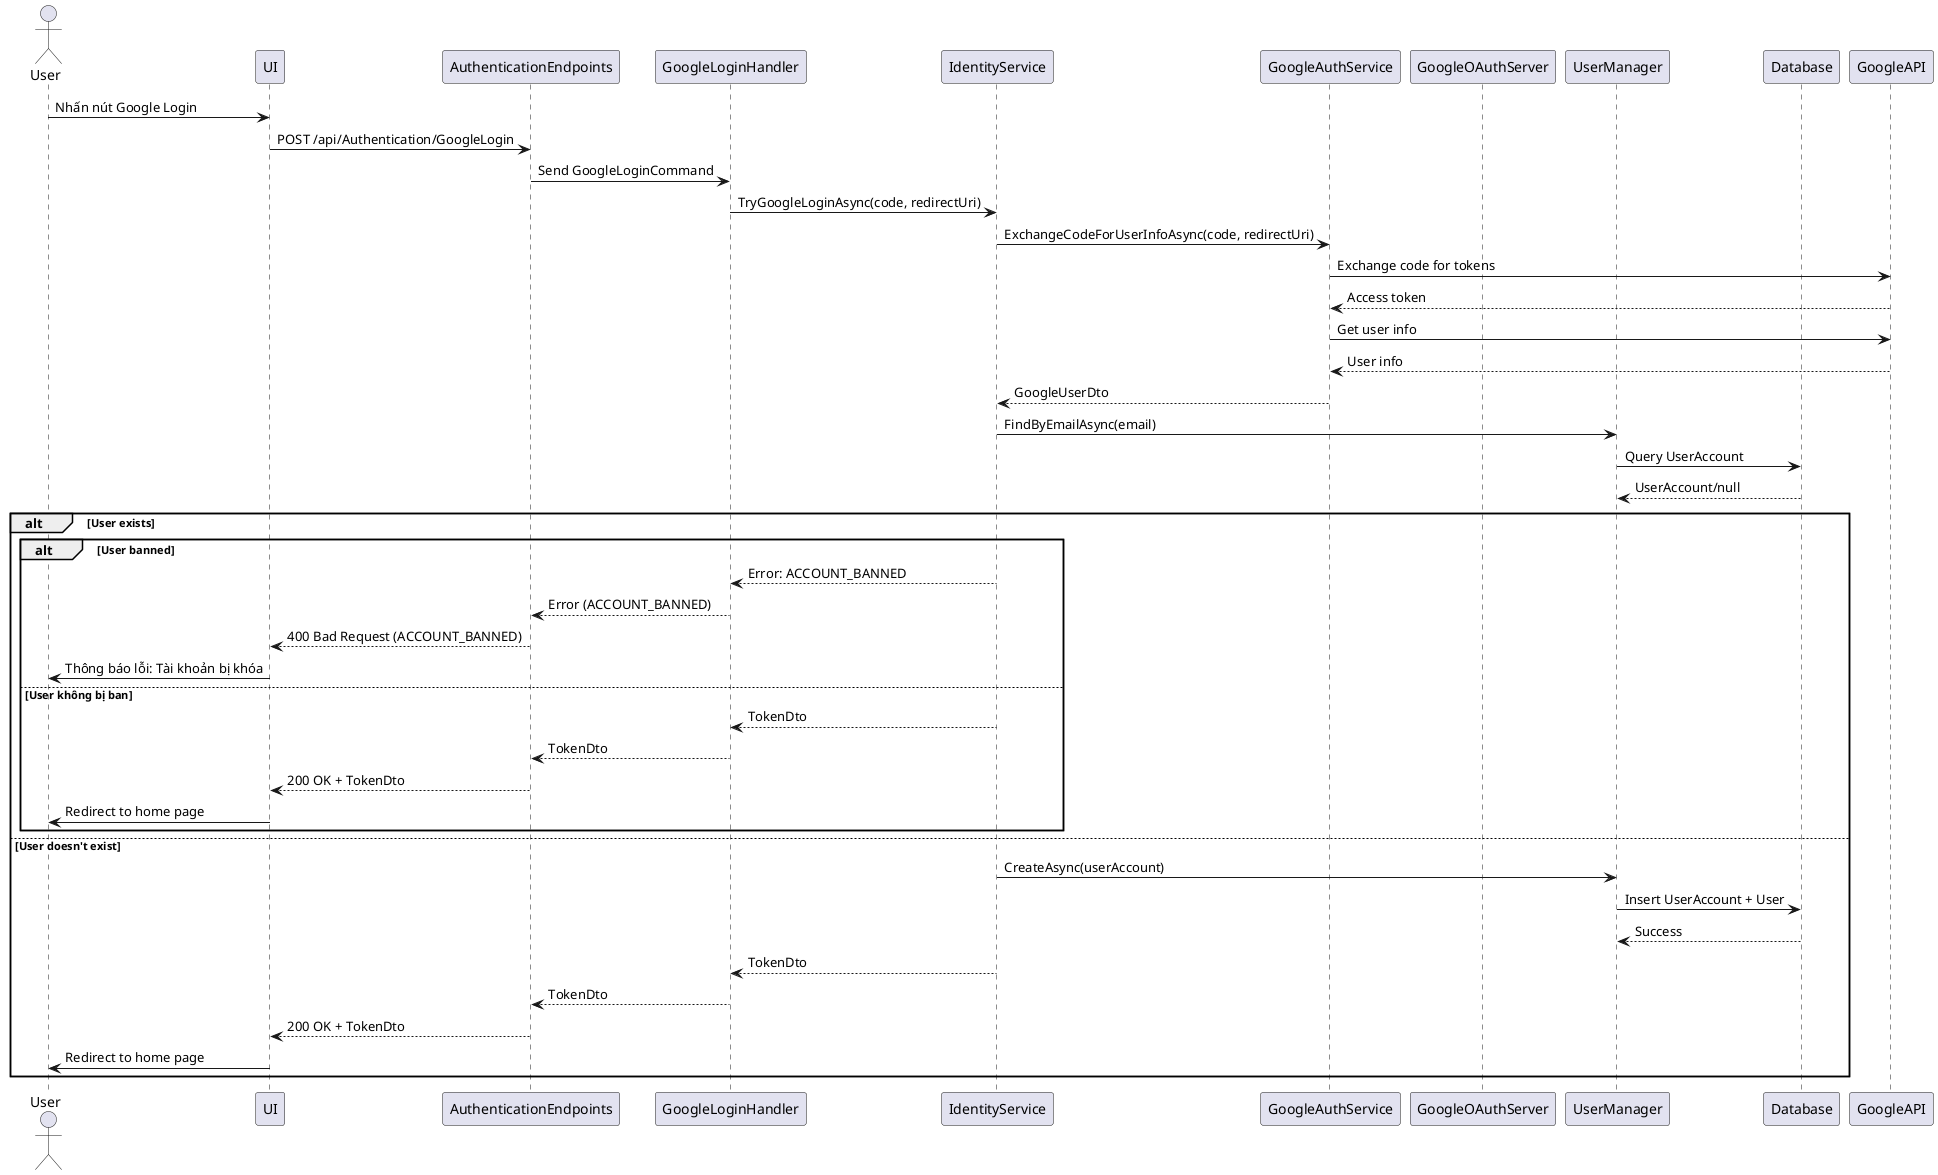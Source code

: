 @startuml
actor User
participant UI
participant AuthenticationEndpoints
participant GoogleLoginHandler
participant IdentityService
participant GoogleAuthService
participant GoogleOAuthServer
participant UserManager
participant Database

User -> UI : Nhấn nút Google Login
UI -> AuthenticationEndpoints : POST /api/Authentication/GoogleLogin
AuthenticationEndpoints -> GoogleLoginHandler : Send GoogleLoginCommand
GoogleLoginHandler -> IdentityService : TryGoogleLoginAsync(code, redirectUri)
IdentityService -> GoogleAuthService : ExchangeCodeForUserInfoAsync(code, redirectUri)
GoogleAuthService -> GoogleAPI : Exchange code for tokens
GoogleAPI --> GoogleAuthService : Access token
GoogleAuthService -> GoogleAPI : Get user info
GoogleAPI --> GoogleAuthService : User info
GoogleAuthService --> IdentityService : GoogleUserDto
IdentityService -> UserManager : FindByEmailAsync(email)
UserManager -> Database : Query UserAccount
Database --> UserManager : UserAccount/null
alt User exists
    alt User banned
        IdentityService --> GoogleLoginHandler : Error: ACCOUNT_BANNED
        GoogleLoginHandler --> AuthenticationEndpoints : Error (ACCOUNT_BANNED)
        AuthenticationEndpoints --> UI : 400 Bad Request (ACCOUNT_BANNED)
        UI -> User : Thông báo lỗi: Tài khoản bị khóa
    else User không bị ban
        IdentityService --> GoogleLoginHandler : TokenDto
        GoogleLoginHandler --> AuthenticationEndpoints : TokenDto
        AuthenticationEndpoints --> UI : 200 OK + TokenDto
        UI -> User : Redirect to home page
    end
else User doesn't exist
    IdentityService -> UserManager : CreateAsync(userAccount)
    UserManager -> Database : Insert UserAccount + User
    Database --> UserManager : Success
    IdentityService --> GoogleLoginHandler : TokenDto
    GoogleLoginHandler --> AuthenticationEndpoints : TokenDto
    AuthenticationEndpoints --> UI : 200 OK + TokenDto
    UI -> User : Redirect to home page
end
@enduml